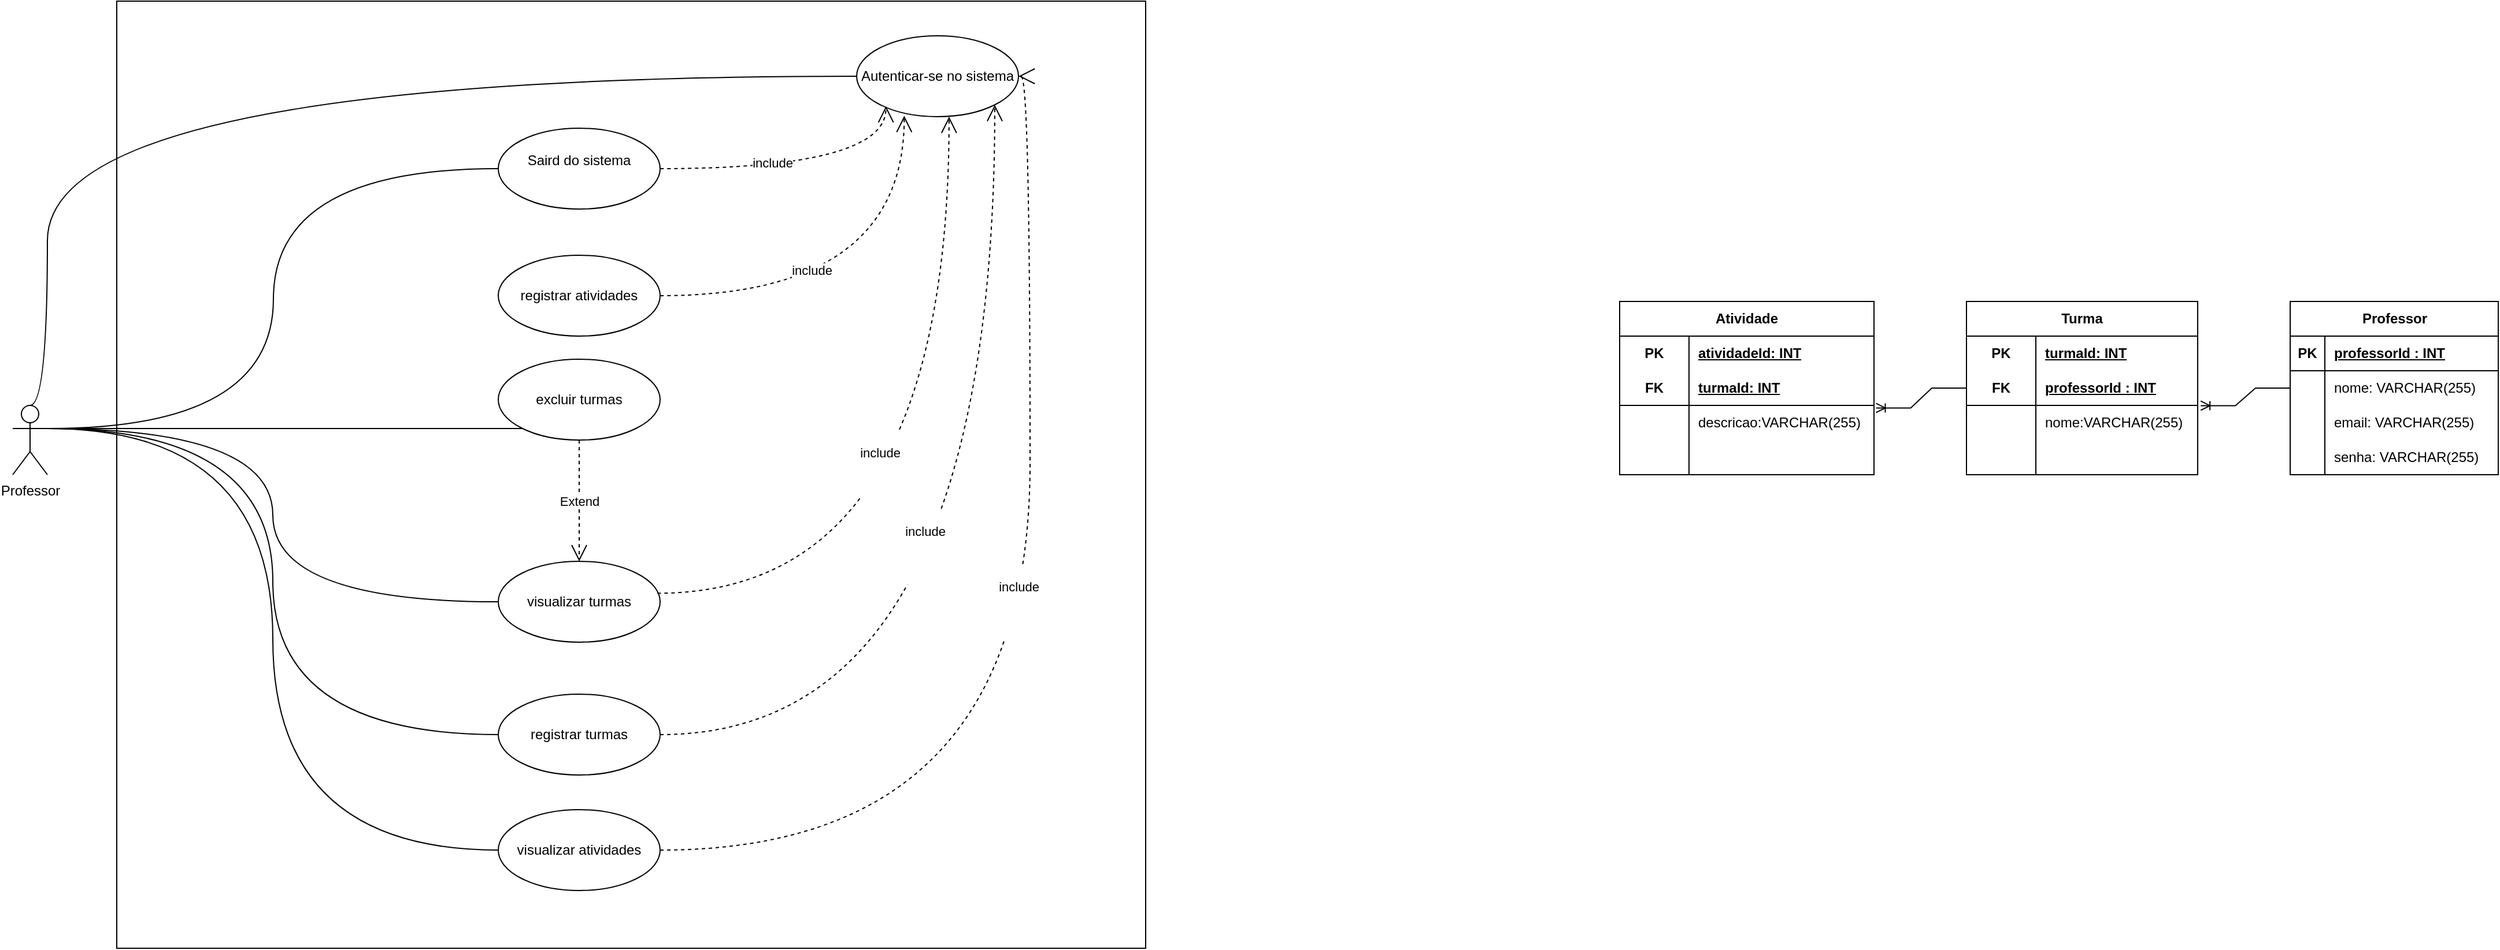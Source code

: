 <mxfile version="24.7.16">
  <diagram name="Página-1" id="YkOKOXsIilSeZ40VJn8m">
    <mxGraphModel dx="1750" dy="870" grid="1" gridSize="10" guides="1" tooltips="1" connect="1" arrows="1" fold="1" page="1" pageScale="1" pageWidth="827" pageHeight="1169" math="0" shadow="0">
      <root>
        <mxCell id="0" />
        <mxCell id="1" parent="0" />
        <mxCell id="1C_HyZJhEZj5zEajd5X5-1" value="Professor" style="shape=umlActor;verticalLabelPosition=bottom;verticalAlign=top;html=1;outlineConnect=0;" vertex="1" parent="1">
          <mxGeometry x="70" y="380" width="30" height="60" as="geometry" />
        </mxCell>
        <UserObject label="&lt;div&gt;&lt;br&gt;&lt;/div&gt;" link="https://dev.azure.com/matheusgomes60/_git/TechConnect?path=%2F&amp;version=GBmain&amp;_a=contents" id="1C_HyZJhEZj5zEajd5X5-5">
          <mxCell style="rounded=0;whiteSpace=wrap;html=1;align=left;" vertex="1" parent="1">
            <mxGeometry x="160" y="30" width="890" height="820" as="geometry" />
          </mxCell>
        </UserObject>
        <mxCell id="1C_HyZJhEZj5zEajd5X5-6" value="Autenticar-se no sistema" style="ellipse;whiteSpace=wrap;html=1;" vertex="1" parent="1">
          <mxGeometry x="800" y="60" width="140" height="70" as="geometry" />
        </mxCell>
        <mxCell id="1C_HyZJhEZj5zEajd5X5-7" value="Saird do sistema&lt;div&gt;&lt;br&gt;&lt;/div&gt;" style="ellipse;whiteSpace=wrap;html=1;align=center;" vertex="1" parent="1">
          <mxGeometry x="490" y="140" width="140" height="70" as="geometry" />
        </mxCell>
        <mxCell id="1C_HyZJhEZj5zEajd5X5-8" value="&lt;div&gt;registrar atividades&lt;/div&gt;" style="ellipse;whiteSpace=wrap;html=1;align=center;" vertex="1" parent="1">
          <mxGeometry x="490" y="250" width="140" height="70" as="geometry" />
        </mxCell>
        <mxCell id="1C_HyZJhEZj5zEajd5X5-9" value="&lt;div&gt;excluir turmas&lt;/div&gt;" style="ellipse;whiteSpace=wrap;html=1;align=center;" vertex="1" parent="1">
          <mxGeometry x="490" y="340" width="140" height="70" as="geometry" />
        </mxCell>
        <mxCell id="1C_HyZJhEZj5zEajd5X5-10" value="&lt;div&gt;visualizar turmas&lt;/div&gt;" style="ellipse;whiteSpace=wrap;html=1;align=center;" vertex="1" parent="1">
          <mxGeometry x="490" y="515" width="140" height="70" as="geometry" />
        </mxCell>
        <mxCell id="1C_HyZJhEZj5zEajd5X5-11" value="&lt;div&gt;registrar turmas&lt;/div&gt;" style="ellipse;whiteSpace=wrap;html=1;align=center;" vertex="1" parent="1">
          <mxGeometry x="490" y="630" width="140" height="70" as="geometry" />
        </mxCell>
        <mxCell id="1C_HyZJhEZj5zEajd5X5-13" value="&lt;div&gt;visualizar atividades&lt;/div&gt;" style="ellipse;whiteSpace=wrap;html=1;align=center;" vertex="1" parent="1">
          <mxGeometry x="490" y="730" width="140" height="70" as="geometry" />
        </mxCell>
        <mxCell id="1C_HyZJhEZj5zEajd5X5-17" value="" style="endArrow=none;endFill=0;endSize=12;html=1;rounded=0;entryX=0;entryY=0.5;entryDx=0;entryDy=0;edgeStyle=orthogonalEdgeStyle;curved=1;" edge="1" parent="1" target="1C_HyZJhEZj5zEajd5X5-7">
          <mxGeometry width="160" relative="1" as="geometry">
            <mxPoint x="100" y="400" as="sourcePoint" />
            <mxPoint x="260" y="220" as="targetPoint" />
          </mxGeometry>
        </mxCell>
        <mxCell id="1C_HyZJhEZj5zEajd5X5-19" value="" style="endArrow=none;endFill=0;endSize=12;html=1;rounded=0;exitX=1;exitY=0.333;exitDx=0;exitDy=0;exitPerimeter=0;edgeStyle=orthogonalEdgeStyle;curved=1;" edge="1" parent="1" source="1C_HyZJhEZj5zEajd5X5-1" target="1C_HyZJhEZj5zEajd5X5-9">
          <mxGeometry width="160" relative="1" as="geometry">
            <mxPoint x="140" y="450" as="sourcePoint" />
            <mxPoint x="300" y="450" as="targetPoint" />
            <Array as="points">
              <mxPoint x="490" y="400" />
              <mxPoint x="490" y="400" />
            </Array>
          </mxGeometry>
        </mxCell>
        <mxCell id="1C_HyZJhEZj5zEajd5X5-22" value="" style="endArrow=none;endFill=0;endSize=12;html=1;rounded=0;exitX=1;exitY=0.333;exitDx=0;exitDy=0;exitPerimeter=0;entryX=0;entryY=0.5;entryDx=0;entryDy=0;edgeStyle=orthogonalEdgeStyle;curved=1;" edge="1" parent="1" source="1C_HyZJhEZj5zEajd5X5-1" target="1C_HyZJhEZj5zEajd5X5-10">
          <mxGeometry width="160" relative="1" as="geometry">
            <mxPoint x="140" y="450" as="sourcePoint" />
            <mxPoint x="300" y="450" as="targetPoint" />
          </mxGeometry>
        </mxCell>
        <mxCell id="1C_HyZJhEZj5zEajd5X5-23" value="" style="endArrow=none;endFill=0;endSize=12;html=1;rounded=0;exitX=1;exitY=0.333;exitDx=0;exitDy=0;exitPerimeter=0;entryX=0;entryY=0.5;entryDx=0;entryDy=0;edgeStyle=orthogonalEdgeStyle;curved=1;" edge="1" parent="1" source="1C_HyZJhEZj5zEajd5X5-1" target="1C_HyZJhEZj5zEajd5X5-11">
          <mxGeometry width="160" relative="1" as="geometry">
            <mxPoint x="140" y="450" as="sourcePoint" />
            <mxPoint x="300" y="450" as="targetPoint" />
          </mxGeometry>
        </mxCell>
        <mxCell id="1C_HyZJhEZj5zEajd5X5-26" value="" style="endArrow=none;endFill=0;endSize=12;html=1;rounded=0;entryX=0;entryY=0.5;entryDx=0;entryDy=0;exitX=1;exitY=0.333;exitDx=0;exitDy=0;exitPerimeter=0;edgeStyle=orthogonalEdgeStyle;curved=1;" edge="1" parent="1" source="1C_HyZJhEZj5zEajd5X5-1" target="1C_HyZJhEZj5zEajd5X5-13">
          <mxGeometry width="160" relative="1" as="geometry">
            <mxPoint x="60" y="400" as="sourcePoint" />
            <mxPoint x="220" y="400" as="targetPoint" />
          </mxGeometry>
        </mxCell>
        <mxCell id="1C_HyZJhEZj5zEajd5X5-27" value="" style="endArrow=none;endFill=0;endSize=12;html=1;rounded=0;entryX=0;entryY=0.5;entryDx=0;entryDy=0;edgeStyle=orthogonalEdgeStyle;curved=1;exitX=0.5;exitY=0;exitDx=0;exitDy=0;exitPerimeter=0;" edge="1" parent="1" source="1C_HyZJhEZj5zEajd5X5-1" target="1C_HyZJhEZj5zEajd5X5-6">
          <mxGeometry width="160" relative="1" as="geometry">
            <mxPoint x="100" y="400" as="sourcePoint" />
            <mxPoint x="220" y="400" as="targetPoint" />
            <Array as="points">
              <mxPoint x="100" y="380" />
              <mxPoint x="100" y="95" />
            </Array>
          </mxGeometry>
        </mxCell>
        <mxCell id="1C_HyZJhEZj5zEajd5X5-32" value="" style="endArrow=open;endSize=12;dashed=1;html=1;rounded=0;exitX=1;exitY=0.5;exitDx=0;exitDy=0;entryX=0.181;entryY=0.87;entryDx=0;entryDy=0;entryPerimeter=0;edgeStyle=orthogonalEdgeStyle;curved=1;" edge="1" parent="1" source="1C_HyZJhEZj5zEajd5X5-7" target="1C_HyZJhEZj5zEajd5X5-6">
          <mxGeometry width="160" relative="1" as="geometry">
            <mxPoint x="640" y="130" as="sourcePoint" />
            <mxPoint x="800" y="130" as="targetPoint" />
          </mxGeometry>
        </mxCell>
        <mxCell id="1C_HyZJhEZj5zEajd5X5-37" value="include" style="edgeLabel;html=1;align=center;verticalAlign=middle;resizable=0;points=[];" vertex="1" connectable="0" parent="1C_HyZJhEZj5zEajd5X5-32">
          <mxGeometry x="-0.225" y="5" relative="1" as="geometry">
            <mxPoint as="offset" />
          </mxGeometry>
        </mxCell>
        <mxCell id="1C_HyZJhEZj5zEajd5X5-33" value="include&lt;div&gt;&lt;br&gt;&lt;/div&gt;" style="endArrow=open;endSize=12;dashed=1;html=1;rounded=0;exitX=1;exitY=0.5;exitDx=0;exitDy=0;entryX=0.294;entryY=0.989;entryDx=0;entryDy=0;entryPerimeter=0;edgeStyle=orthogonalEdgeStyle;curved=1;strokeColor=default;align=center;verticalAlign=middle;fontFamily=Helvetica;fontSize=11;fontColor=default;labelBackgroundColor=default;" edge="1" parent="1" source="1C_HyZJhEZj5zEajd5X5-8" target="1C_HyZJhEZj5zEajd5X5-6">
          <mxGeometry x="-0.292" y="15" width="160" relative="1" as="geometry">
            <mxPoint x="700" y="250" as="sourcePoint" />
            <mxPoint x="895" y="196" as="targetPoint" />
            <mxPoint x="1" as="offset" />
          </mxGeometry>
        </mxCell>
        <mxCell id="1C_HyZJhEZj5zEajd5X5-34" value="&#xa;include&lt;div style=&quot;forced-color-adjust: none;&quot;&gt;&lt;br style=&quot;forced-color-adjust: none; color: rgb(0, 0, 0); font-family: Helvetica; font-size: 11px; font-style: normal; font-variant-ligatures: normal; font-variant-caps: normal; font-weight: 400; letter-spacing: normal; orphans: 2; text-align: center; text-indent: 0px; text-transform: none; widows: 2; word-spacing: 0px; -webkit-text-stroke-width: 0px; white-space: nowrap; background-color: rgb(255, 255, 255); text-decoration-thickness: initial; text-decoration-style: initial; text-decoration-color: initial;&quot;&gt;&#xa;&#xa;&lt;/div&gt;" style="endArrow=open;endSize=12;dashed=1;html=1;rounded=0;exitX=0.983;exitY=0.394;exitDx=0;exitDy=0;entryX=0.571;entryY=1;entryDx=0;entryDy=0;entryPerimeter=0;exitPerimeter=0;edgeStyle=orthogonalEdgeStyle;curved=1;" edge="1" parent="1" source="1C_HyZJhEZj5zEajd5X5-10" target="1C_HyZJhEZj5zEajd5X5-6">
          <mxGeometry x="0.082" y="60" width="160" relative="1" as="geometry">
            <mxPoint x="640" y="295" as="sourcePoint" />
            <mxPoint x="851" y="139" as="targetPoint" />
            <mxPoint y="-1" as="offset" />
          </mxGeometry>
        </mxCell>
        <mxCell id="1C_HyZJhEZj5zEajd5X5-40" value="&#xa;include&lt;div style=&quot;forced-color-adjust: none;&quot;&gt;&lt;br style=&quot;forced-color-adjust: none; color: rgb(0, 0, 0); font-family: Helvetica; font-size: 11px; font-style: normal; font-variant-ligatures: normal; font-variant-caps: normal; font-weight: 400; letter-spacing: normal; orphans: 2; text-align: center; text-indent: 0px; text-transform: none; widows: 2; word-spacing: 0px; -webkit-text-stroke-width: 0px; white-space: nowrap; background-color: rgb(255, 255, 255); text-decoration-thickness: initial; text-decoration-style: initial; text-decoration-color: initial;&quot;&gt;&#xa;&#xa;&lt;/div&gt;" style="endArrow=open;endSize=12;dashed=1;html=1;rounded=0;exitX=1;exitY=0.5;exitDx=0;exitDy=0;entryX=1;entryY=1;entryDx=0;entryDy=0;edgeStyle=orthogonalEdgeStyle;curved=1;" edge="1" parent="1" source="1C_HyZJhEZj5zEajd5X5-11" target="1C_HyZJhEZj5zEajd5X5-6">
          <mxGeometry x="0.082" y="60" width="160" relative="1" as="geometry">
            <mxPoint x="638" y="498" as="sourcePoint" />
            <mxPoint x="890" y="140" as="targetPoint" />
            <mxPoint y="-1" as="offset" />
          </mxGeometry>
        </mxCell>
        <mxCell id="1C_HyZJhEZj5zEajd5X5-41" value="&#xa;include&lt;div style=&quot;forced-color-adjust: none;&quot;&gt;&lt;br style=&quot;forced-color-adjust: none; color: rgb(0, 0, 0); font-family: Helvetica; font-size: 11px; font-style: normal; font-variant-ligatures: normal; font-variant-caps: normal; font-weight: 400; letter-spacing: normal; orphans: 2; text-align: center; text-indent: 0px; text-transform: none; widows: 2; word-spacing: 0px; -webkit-text-stroke-width: 0px; white-space: nowrap; background-color: rgb(255, 255, 255); text-decoration-thickness: initial; text-decoration-style: initial; text-decoration-color: initial;&quot;&gt;&#xa;&#xa;&lt;/div&gt;" style="endArrow=open;endSize=12;dashed=1;html=1;rounded=0;exitX=1;exitY=0.5;exitDx=0;exitDy=0;entryX=1;entryY=0.5;entryDx=0;entryDy=0;edgeStyle=orthogonalEdgeStyle;curved=1;" edge="1" parent="1" source="1C_HyZJhEZj5zEajd5X5-13" target="1C_HyZJhEZj5zEajd5X5-6">
          <mxGeometry x="0.07" y="10" width="160" relative="1" as="geometry">
            <mxPoint x="640" y="595" as="sourcePoint" />
            <mxPoint x="930" y="130" as="targetPoint" />
            <mxPoint as="offset" />
          </mxGeometry>
        </mxCell>
        <mxCell id="1C_HyZJhEZj5zEajd5X5-43" value="Extend" style="endArrow=open;endSize=12;dashed=1;html=1;rounded=0;exitX=0.5;exitY=1;exitDx=0;exitDy=0;entryX=0.5;entryY=0;entryDx=0;entryDy=0;" edge="1" parent="1" source="1C_HyZJhEZj5zEajd5X5-9" target="1C_HyZJhEZj5zEajd5X5-10">
          <mxGeometry width="160" relative="1" as="geometry">
            <mxPoint x="500" y="570" as="sourcePoint" />
            <mxPoint x="660" y="570" as="targetPoint" />
          </mxGeometry>
        </mxCell>
        <mxCell id="1C_HyZJhEZj5zEajd5X5-48" value="Professor" style="shape=table;startSize=30;container=1;collapsible=1;childLayout=tableLayout;fixedRows=1;rowLines=0;fontStyle=1;align=center;resizeLast=1;html=1;" vertex="1" parent="1">
          <mxGeometry x="2040" y="290" width="180" height="150" as="geometry" />
        </mxCell>
        <mxCell id="1C_HyZJhEZj5zEajd5X5-49" value="" style="shape=tableRow;horizontal=0;startSize=0;swimlaneHead=0;swimlaneBody=0;fillColor=none;collapsible=0;dropTarget=0;points=[[0,0.5],[1,0.5]];portConstraint=eastwest;top=0;left=0;right=0;bottom=1;" vertex="1" parent="1C_HyZJhEZj5zEajd5X5-48">
          <mxGeometry y="30" width="180" height="30" as="geometry" />
        </mxCell>
        <mxCell id="1C_HyZJhEZj5zEajd5X5-50" value="PK" style="shape=partialRectangle;connectable=0;fillColor=none;top=0;left=0;bottom=0;right=0;fontStyle=1;overflow=hidden;whiteSpace=wrap;html=1;" vertex="1" parent="1C_HyZJhEZj5zEajd5X5-49">
          <mxGeometry width="30" height="30" as="geometry">
            <mxRectangle width="30" height="30" as="alternateBounds" />
          </mxGeometry>
        </mxCell>
        <mxCell id="1C_HyZJhEZj5zEajd5X5-51" value="professorId : INT" style="shape=partialRectangle;connectable=0;fillColor=none;top=0;left=0;bottom=0;right=0;align=left;spacingLeft=6;fontStyle=5;overflow=hidden;whiteSpace=wrap;html=1;" vertex="1" parent="1C_HyZJhEZj5zEajd5X5-49">
          <mxGeometry x="30" width="150" height="30" as="geometry">
            <mxRectangle width="150" height="30" as="alternateBounds" />
          </mxGeometry>
        </mxCell>
        <mxCell id="1C_HyZJhEZj5zEajd5X5-52" value="" style="shape=tableRow;horizontal=0;startSize=0;swimlaneHead=0;swimlaneBody=0;fillColor=none;collapsible=0;dropTarget=0;points=[[0,0.5],[1,0.5]];portConstraint=eastwest;top=0;left=0;right=0;bottom=0;" vertex="1" parent="1C_HyZJhEZj5zEajd5X5-48">
          <mxGeometry y="60" width="180" height="30" as="geometry" />
        </mxCell>
        <mxCell id="1C_HyZJhEZj5zEajd5X5-53" value="" style="shape=partialRectangle;connectable=0;fillColor=none;top=0;left=0;bottom=0;right=0;editable=1;overflow=hidden;whiteSpace=wrap;html=1;" vertex="1" parent="1C_HyZJhEZj5zEajd5X5-52">
          <mxGeometry width="30" height="30" as="geometry">
            <mxRectangle width="30" height="30" as="alternateBounds" />
          </mxGeometry>
        </mxCell>
        <mxCell id="1C_HyZJhEZj5zEajd5X5-54" value="nome: VARCHAR(255)" style="shape=partialRectangle;connectable=0;fillColor=none;top=0;left=0;bottom=0;right=0;align=left;spacingLeft=6;overflow=hidden;whiteSpace=wrap;html=1;" vertex="1" parent="1C_HyZJhEZj5zEajd5X5-52">
          <mxGeometry x="30" width="150" height="30" as="geometry">
            <mxRectangle width="150" height="30" as="alternateBounds" />
          </mxGeometry>
        </mxCell>
        <mxCell id="1C_HyZJhEZj5zEajd5X5-55" value="" style="shape=tableRow;horizontal=0;startSize=0;swimlaneHead=0;swimlaneBody=0;fillColor=none;collapsible=0;dropTarget=0;points=[[0,0.5],[1,0.5]];portConstraint=eastwest;top=0;left=0;right=0;bottom=0;" vertex="1" parent="1C_HyZJhEZj5zEajd5X5-48">
          <mxGeometry y="90" width="180" height="30" as="geometry" />
        </mxCell>
        <mxCell id="1C_HyZJhEZj5zEajd5X5-56" value="" style="shape=partialRectangle;connectable=0;fillColor=none;top=0;left=0;bottom=0;right=0;editable=1;overflow=hidden;whiteSpace=wrap;html=1;" vertex="1" parent="1C_HyZJhEZj5zEajd5X5-55">
          <mxGeometry width="30" height="30" as="geometry">
            <mxRectangle width="30" height="30" as="alternateBounds" />
          </mxGeometry>
        </mxCell>
        <mxCell id="1C_HyZJhEZj5zEajd5X5-57" value="email: VARCHAR(255)" style="shape=partialRectangle;connectable=0;fillColor=none;top=0;left=0;bottom=0;right=0;align=left;spacingLeft=6;overflow=hidden;whiteSpace=wrap;html=1;" vertex="1" parent="1C_HyZJhEZj5zEajd5X5-55">
          <mxGeometry x="30" width="150" height="30" as="geometry">
            <mxRectangle width="150" height="30" as="alternateBounds" />
          </mxGeometry>
        </mxCell>
        <mxCell id="1C_HyZJhEZj5zEajd5X5-58" value="" style="shape=tableRow;horizontal=0;startSize=0;swimlaneHead=0;swimlaneBody=0;fillColor=none;collapsible=0;dropTarget=0;points=[[0,0.5],[1,0.5]];portConstraint=eastwest;top=0;left=0;right=0;bottom=0;" vertex="1" parent="1C_HyZJhEZj5zEajd5X5-48">
          <mxGeometry y="120" width="180" height="30" as="geometry" />
        </mxCell>
        <mxCell id="1C_HyZJhEZj5zEajd5X5-59" value="" style="shape=partialRectangle;connectable=0;fillColor=none;top=0;left=0;bottom=0;right=0;editable=1;overflow=hidden;whiteSpace=wrap;html=1;" vertex="1" parent="1C_HyZJhEZj5zEajd5X5-58">
          <mxGeometry width="30" height="30" as="geometry">
            <mxRectangle width="30" height="30" as="alternateBounds" />
          </mxGeometry>
        </mxCell>
        <mxCell id="1C_HyZJhEZj5zEajd5X5-60" value="senha: VARCHAR(255)" style="shape=partialRectangle;connectable=0;fillColor=none;top=0;left=0;bottom=0;right=0;align=left;spacingLeft=6;overflow=hidden;whiteSpace=wrap;html=1;" vertex="1" parent="1C_HyZJhEZj5zEajd5X5-58">
          <mxGeometry x="30" width="150" height="30" as="geometry">
            <mxRectangle width="150" height="30" as="alternateBounds" />
          </mxGeometry>
        </mxCell>
        <mxCell id="1C_HyZJhEZj5zEajd5X5-61" value="Turma" style="shape=table;startSize=30;container=1;collapsible=1;childLayout=tableLayout;fixedRows=1;rowLines=0;fontStyle=1;align=center;resizeLast=1;html=1;whiteSpace=wrap;" vertex="1" parent="1">
          <mxGeometry x="1760" y="290" width="200" height="150.0" as="geometry">
            <mxRectangle x="1640" y="290" width="70" height="30" as="alternateBounds" />
          </mxGeometry>
        </mxCell>
        <mxCell id="1C_HyZJhEZj5zEajd5X5-62" value="" style="shape=tableRow;horizontal=0;startSize=0;swimlaneHead=0;swimlaneBody=0;fillColor=none;collapsible=0;dropTarget=0;points=[[0,0.5],[1,0.5]];portConstraint=eastwest;top=0;left=0;right=0;bottom=0;html=1;" vertex="1" parent="1C_HyZJhEZj5zEajd5X5-61">
          <mxGeometry y="30" width="200" height="30" as="geometry" />
        </mxCell>
        <mxCell id="1C_HyZJhEZj5zEajd5X5-63" value="PK" style="shape=partialRectangle;connectable=0;fillColor=none;top=0;left=0;bottom=0;right=0;fontStyle=1;overflow=hidden;html=1;whiteSpace=wrap;" vertex="1" parent="1C_HyZJhEZj5zEajd5X5-62">
          <mxGeometry width="60" height="30" as="geometry">
            <mxRectangle width="60" height="30" as="alternateBounds" />
          </mxGeometry>
        </mxCell>
        <mxCell id="1C_HyZJhEZj5zEajd5X5-64" value="turmaId: INT" style="shape=partialRectangle;connectable=0;fillColor=none;top=0;left=0;bottom=0;right=0;align=left;spacingLeft=6;fontStyle=5;overflow=hidden;html=1;whiteSpace=wrap;" vertex="1" parent="1C_HyZJhEZj5zEajd5X5-62">
          <mxGeometry x="60" width="140" height="30" as="geometry">
            <mxRectangle width="140" height="30" as="alternateBounds" />
          </mxGeometry>
        </mxCell>
        <mxCell id="1C_HyZJhEZj5zEajd5X5-65" value="" style="shape=tableRow;horizontal=0;startSize=0;swimlaneHead=0;swimlaneBody=0;fillColor=none;collapsible=0;dropTarget=0;points=[[0,0.5],[1,0.5]];portConstraint=eastwest;top=0;left=0;right=0;bottom=1;html=1;" vertex="1" parent="1C_HyZJhEZj5zEajd5X5-61">
          <mxGeometry y="60" width="200" height="30" as="geometry" />
        </mxCell>
        <mxCell id="1C_HyZJhEZj5zEajd5X5-66" value="FK" style="shape=partialRectangle;connectable=0;fillColor=none;top=0;left=0;bottom=0;right=0;fontStyle=1;overflow=hidden;html=1;whiteSpace=wrap;" vertex="1" parent="1C_HyZJhEZj5zEajd5X5-65">
          <mxGeometry width="60" height="30" as="geometry">
            <mxRectangle width="60" height="30" as="alternateBounds" />
          </mxGeometry>
        </mxCell>
        <mxCell id="1C_HyZJhEZj5zEajd5X5-67" value="professorId : INT" style="shape=partialRectangle;connectable=0;fillColor=none;top=0;left=0;bottom=0;right=0;align=left;spacingLeft=6;fontStyle=5;overflow=hidden;html=1;whiteSpace=wrap;" vertex="1" parent="1C_HyZJhEZj5zEajd5X5-65">
          <mxGeometry x="60" width="140" height="30" as="geometry">
            <mxRectangle width="140" height="30" as="alternateBounds" />
          </mxGeometry>
        </mxCell>
        <mxCell id="1C_HyZJhEZj5zEajd5X5-68" value="" style="shape=tableRow;horizontal=0;startSize=0;swimlaneHead=0;swimlaneBody=0;fillColor=none;collapsible=0;dropTarget=0;points=[[0,0.5],[1,0.5]];portConstraint=eastwest;top=0;left=0;right=0;bottom=0;html=1;" vertex="1" parent="1C_HyZJhEZj5zEajd5X5-61">
          <mxGeometry y="90" width="200" height="30" as="geometry" />
        </mxCell>
        <mxCell id="1C_HyZJhEZj5zEajd5X5-69" value="" style="shape=partialRectangle;connectable=0;fillColor=none;top=0;left=0;bottom=0;right=0;editable=1;overflow=hidden;html=1;whiteSpace=wrap;" vertex="1" parent="1C_HyZJhEZj5zEajd5X5-68">
          <mxGeometry width="60" height="30" as="geometry">
            <mxRectangle width="60" height="30" as="alternateBounds" />
          </mxGeometry>
        </mxCell>
        <mxCell id="1C_HyZJhEZj5zEajd5X5-70" value="nome:VARCHAR(255)" style="shape=partialRectangle;connectable=0;fillColor=none;top=0;left=0;bottom=0;right=0;align=left;spacingLeft=6;overflow=hidden;html=1;whiteSpace=wrap;" vertex="1" parent="1C_HyZJhEZj5zEajd5X5-68">
          <mxGeometry x="60" width="140" height="30" as="geometry">
            <mxRectangle width="140" height="30" as="alternateBounds" />
          </mxGeometry>
        </mxCell>
        <mxCell id="1C_HyZJhEZj5zEajd5X5-71" value="" style="shape=tableRow;horizontal=0;startSize=0;swimlaneHead=0;swimlaneBody=0;fillColor=none;collapsible=0;dropTarget=0;points=[[0,0.5],[1,0.5]];portConstraint=eastwest;top=0;left=0;right=0;bottom=0;html=1;" vertex="1" parent="1C_HyZJhEZj5zEajd5X5-61">
          <mxGeometry y="120" width="200" height="30" as="geometry" />
        </mxCell>
        <mxCell id="1C_HyZJhEZj5zEajd5X5-72" value="" style="shape=partialRectangle;connectable=0;fillColor=none;top=0;left=0;bottom=0;right=0;editable=1;overflow=hidden;html=1;whiteSpace=wrap;" vertex="1" parent="1C_HyZJhEZj5zEajd5X5-71">
          <mxGeometry width="60" height="30" as="geometry">
            <mxRectangle width="60" height="30" as="alternateBounds" />
          </mxGeometry>
        </mxCell>
        <mxCell id="1C_HyZJhEZj5zEajd5X5-73" value="" style="shape=partialRectangle;connectable=0;fillColor=none;top=0;left=0;bottom=0;right=0;align=left;spacingLeft=6;overflow=hidden;html=1;whiteSpace=wrap;" vertex="1" parent="1C_HyZJhEZj5zEajd5X5-71">
          <mxGeometry x="60" width="140" height="30" as="geometry">
            <mxRectangle width="140" height="30" as="alternateBounds" />
          </mxGeometry>
        </mxCell>
        <mxCell id="1C_HyZJhEZj5zEajd5X5-74" value="Atividade" style="shape=table;startSize=30;container=1;collapsible=1;childLayout=tableLayout;fixedRows=1;rowLines=0;fontStyle=1;align=center;resizeLast=1;html=1;whiteSpace=wrap;" vertex="1" parent="1">
          <mxGeometry x="1460" y="290" width="220" height="150.0" as="geometry">
            <mxRectangle x="1640" y="290" width="70" height="30" as="alternateBounds" />
          </mxGeometry>
        </mxCell>
        <mxCell id="1C_HyZJhEZj5zEajd5X5-75" value="" style="shape=tableRow;horizontal=0;startSize=0;swimlaneHead=0;swimlaneBody=0;fillColor=none;collapsible=0;dropTarget=0;points=[[0,0.5],[1,0.5]];portConstraint=eastwest;top=0;left=0;right=0;bottom=0;html=1;" vertex="1" parent="1C_HyZJhEZj5zEajd5X5-74">
          <mxGeometry y="30" width="220" height="30" as="geometry" />
        </mxCell>
        <mxCell id="1C_HyZJhEZj5zEajd5X5-76" value="PK" style="shape=partialRectangle;connectable=0;fillColor=none;top=0;left=0;bottom=0;right=0;fontStyle=1;overflow=hidden;html=1;whiteSpace=wrap;" vertex="1" parent="1C_HyZJhEZj5zEajd5X5-75">
          <mxGeometry width="60" height="30" as="geometry">
            <mxRectangle width="60" height="30" as="alternateBounds" />
          </mxGeometry>
        </mxCell>
        <mxCell id="1C_HyZJhEZj5zEajd5X5-77" value="atividadeId: INT" style="shape=partialRectangle;connectable=0;fillColor=none;top=0;left=0;bottom=0;right=0;align=left;spacingLeft=6;fontStyle=5;overflow=hidden;html=1;whiteSpace=wrap;" vertex="1" parent="1C_HyZJhEZj5zEajd5X5-75">
          <mxGeometry x="60" width="160" height="30" as="geometry">
            <mxRectangle width="160" height="30" as="alternateBounds" />
          </mxGeometry>
        </mxCell>
        <mxCell id="1C_HyZJhEZj5zEajd5X5-78" value="" style="shape=tableRow;horizontal=0;startSize=0;swimlaneHead=0;swimlaneBody=0;fillColor=none;collapsible=0;dropTarget=0;points=[[0,0.5],[1,0.5]];portConstraint=eastwest;top=0;left=0;right=0;bottom=1;html=1;" vertex="1" parent="1C_HyZJhEZj5zEajd5X5-74">
          <mxGeometry y="60" width="220" height="30" as="geometry" />
        </mxCell>
        <mxCell id="1C_HyZJhEZj5zEajd5X5-79" value="FK" style="shape=partialRectangle;connectable=0;fillColor=none;top=0;left=0;bottom=0;right=0;fontStyle=1;overflow=hidden;html=1;whiteSpace=wrap;" vertex="1" parent="1C_HyZJhEZj5zEajd5X5-78">
          <mxGeometry width="60" height="30" as="geometry">
            <mxRectangle width="60" height="30" as="alternateBounds" />
          </mxGeometry>
        </mxCell>
        <mxCell id="1C_HyZJhEZj5zEajd5X5-80" value="turmaId: INT" style="shape=partialRectangle;connectable=0;fillColor=none;top=0;left=0;bottom=0;right=0;align=left;spacingLeft=6;fontStyle=5;overflow=hidden;html=1;whiteSpace=wrap;" vertex="1" parent="1C_HyZJhEZj5zEajd5X5-78">
          <mxGeometry x="60" width="160" height="30" as="geometry">
            <mxRectangle width="160" height="30" as="alternateBounds" />
          </mxGeometry>
        </mxCell>
        <mxCell id="1C_HyZJhEZj5zEajd5X5-81" value="" style="shape=tableRow;horizontal=0;startSize=0;swimlaneHead=0;swimlaneBody=0;fillColor=none;collapsible=0;dropTarget=0;points=[[0,0.5],[1,0.5]];portConstraint=eastwest;top=0;left=0;right=0;bottom=0;html=1;" vertex="1" parent="1C_HyZJhEZj5zEajd5X5-74">
          <mxGeometry y="90" width="220" height="30" as="geometry" />
        </mxCell>
        <mxCell id="1C_HyZJhEZj5zEajd5X5-82" value="" style="shape=partialRectangle;connectable=0;fillColor=none;top=0;left=0;bottom=0;right=0;editable=1;overflow=hidden;html=1;whiteSpace=wrap;" vertex="1" parent="1C_HyZJhEZj5zEajd5X5-81">
          <mxGeometry width="60" height="30" as="geometry">
            <mxRectangle width="60" height="30" as="alternateBounds" />
          </mxGeometry>
        </mxCell>
        <mxCell id="1C_HyZJhEZj5zEajd5X5-83" value="descricao:VARCHAR(255)" style="shape=partialRectangle;connectable=0;fillColor=none;top=0;left=0;bottom=0;right=0;align=left;spacingLeft=6;overflow=hidden;html=1;whiteSpace=wrap;" vertex="1" parent="1C_HyZJhEZj5zEajd5X5-81">
          <mxGeometry x="60" width="160" height="30" as="geometry">
            <mxRectangle width="160" height="30" as="alternateBounds" />
          </mxGeometry>
        </mxCell>
        <mxCell id="1C_HyZJhEZj5zEajd5X5-84" value="" style="shape=tableRow;horizontal=0;startSize=0;swimlaneHead=0;swimlaneBody=0;fillColor=none;collapsible=0;dropTarget=0;points=[[0,0.5],[1,0.5]];portConstraint=eastwest;top=0;left=0;right=0;bottom=0;html=1;" vertex="1" parent="1C_HyZJhEZj5zEajd5X5-74">
          <mxGeometry y="120" width="220" height="30" as="geometry" />
        </mxCell>
        <mxCell id="1C_HyZJhEZj5zEajd5X5-85" value="" style="shape=partialRectangle;connectable=0;fillColor=none;top=0;left=0;bottom=0;right=0;editable=1;overflow=hidden;html=1;whiteSpace=wrap;" vertex="1" parent="1C_HyZJhEZj5zEajd5X5-84">
          <mxGeometry width="60" height="30" as="geometry">
            <mxRectangle width="60" height="30" as="alternateBounds" />
          </mxGeometry>
        </mxCell>
        <mxCell id="1C_HyZJhEZj5zEajd5X5-86" value="" style="shape=partialRectangle;connectable=0;fillColor=none;top=0;left=0;bottom=0;right=0;align=left;spacingLeft=6;overflow=hidden;html=1;whiteSpace=wrap;" vertex="1" parent="1C_HyZJhEZj5zEajd5X5-84">
          <mxGeometry x="60" width="160" height="30" as="geometry">
            <mxRectangle width="160" height="30" as="alternateBounds" />
          </mxGeometry>
        </mxCell>
        <mxCell id="1C_HyZJhEZj5zEajd5X5-88" value="" style="edgeStyle=entityRelationEdgeStyle;fontSize=12;html=1;endArrow=ERoneToMany;rounded=0;exitX=0;exitY=0.5;exitDx=0;exitDy=0;entryX=1.008;entryY=0.073;entryDx=0;entryDy=0;entryPerimeter=0;" edge="1" parent="1" source="1C_HyZJhEZj5zEajd5X5-65" target="1C_HyZJhEZj5zEajd5X5-81">
          <mxGeometry width="100" height="100" relative="1" as="geometry">
            <mxPoint x="1540" y="560" as="sourcePoint" />
            <mxPoint x="1640" y="460" as="targetPoint" />
          </mxGeometry>
        </mxCell>
        <mxCell id="1C_HyZJhEZj5zEajd5X5-89" value="" style="edgeStyle=entityRelationEdgeStyle;fontSize=12;html=1;endArrow=ERoneToMany;rounded=0;exitX=0;exitY=0.5;exitDx=0;exitDy=0;entryX=1.013;entryY=0.007;entryDx=0;entryDy=0;entryPerimeter=0;" edge="1" parent="1" source="1C_HyZJhEZj5zEajd5X5-52" target="1C_HyZJhEZj5zEajd5X5-68">
          <mxGeometry width="100" height="100" relative="1" as="geometry">
            <mxPoint x="2160" y="498" as="sourcePoint" />
            <mxPoint x="2012" y="515" as="targetPoint" />
          </mxGeometry>
        </mxCell>
      </root>
    </mxGraphModel>
  </diagram>
</mxfile>
